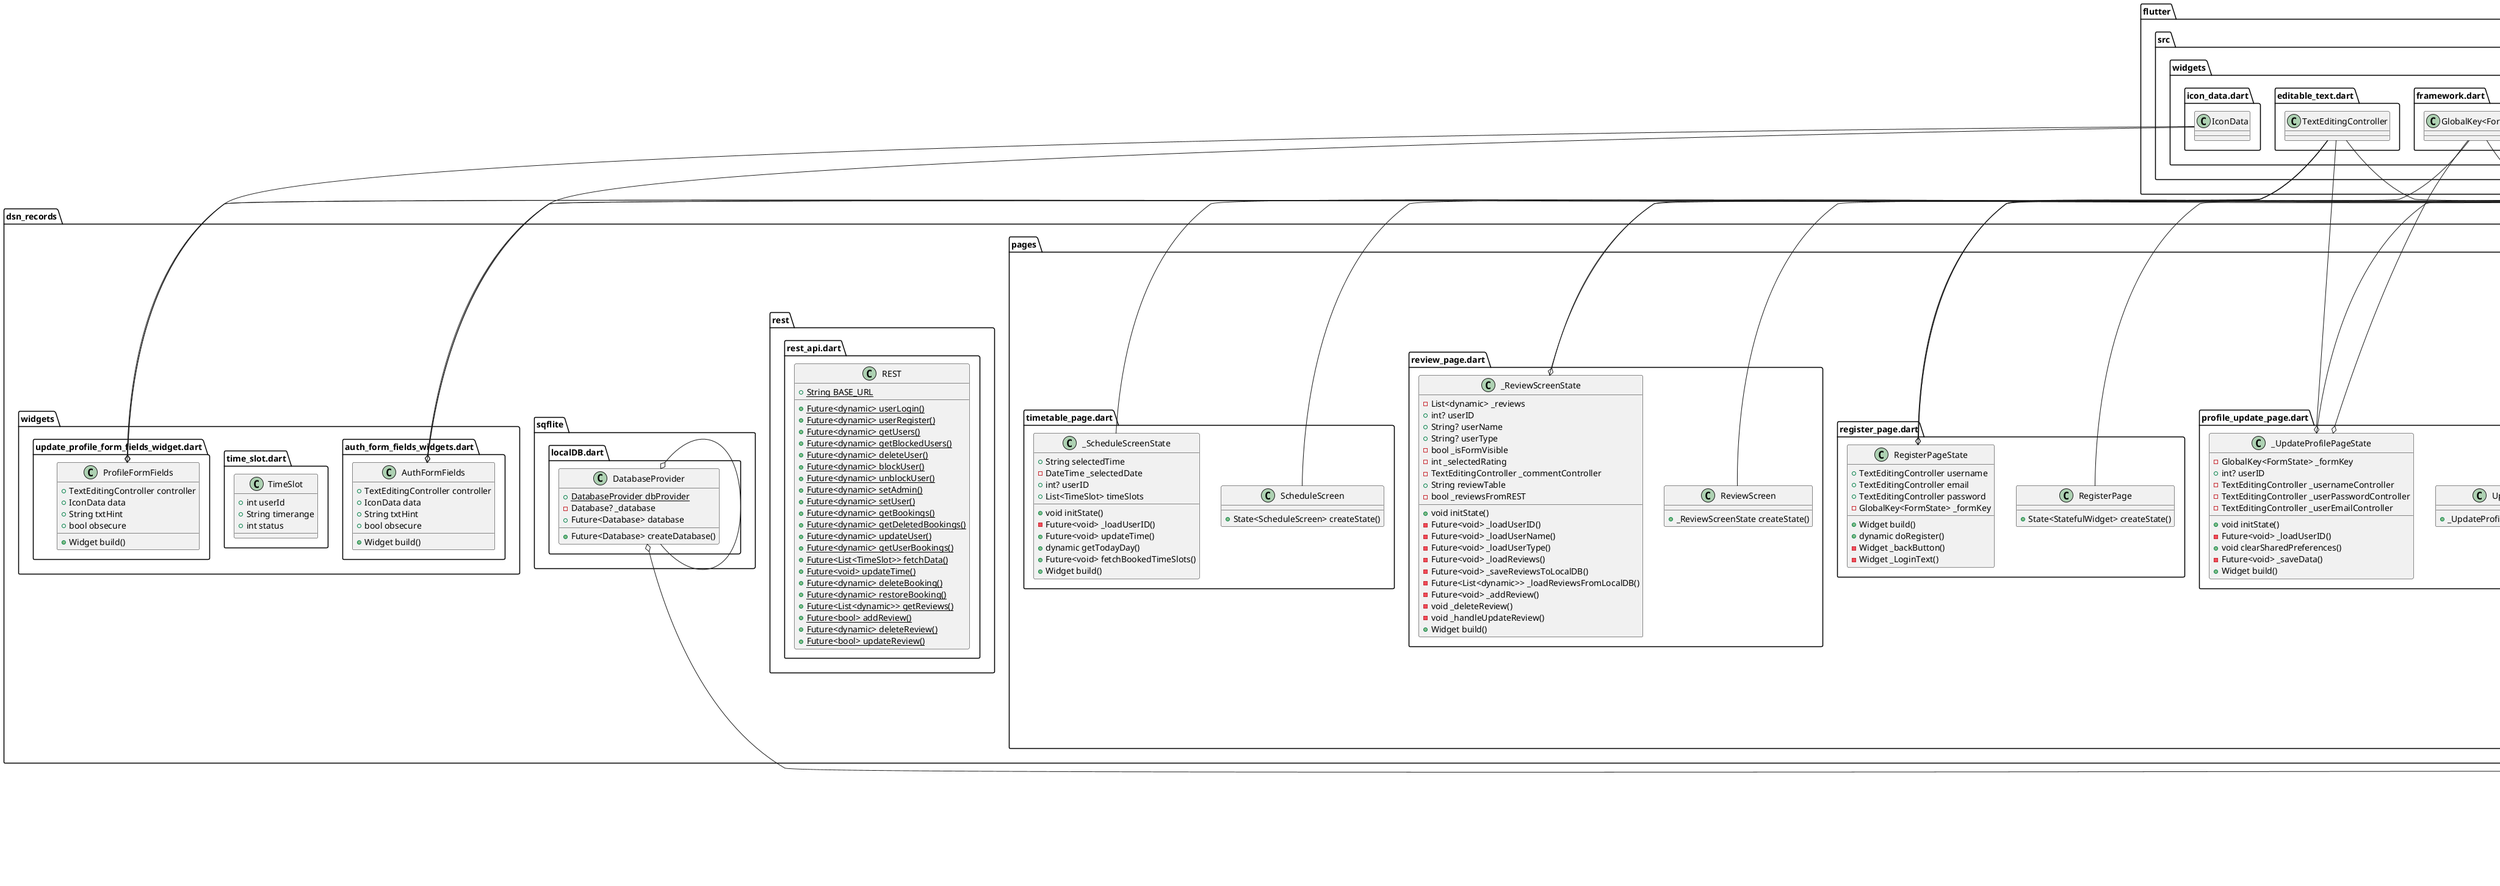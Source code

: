 @startuml
set namespaceSeparator ::

class "dsn_records::main.dart::MyApp" {
  +Widget build()
}

"flutter::src::widgets::framework.dart::StatelessWidget" <|-- "dsn_records::main.dart::MyApp"

class "dsn_records::main.dart::MyHomePage" {
  +String title
  +State<MyHomePage> createState()
}

"flutter::src::widgets::framework.dart::StatefulWidget" <|-- "dsn_records::main.dart::MyHomePage"

class "dsn_records::main.dart::_MyHomePageState" {
  -SharedPreferences _sharedPreferences
  -AnimationController _animationController
  -Animation<double> _animation
  +void initState()
  +void isLogin()
  +void dispose()
  +Widget build()
}

"dsn_records::main.dart::_MyHomePageState" o-- "shared_preferences::shared_preferences.dart::SharedPreferences"
"dsn_records::main.dart::_MyHomePageState" o-- "flutter::src::animation::animation_controller.dart::AnimationController"
"dsn_records::main.dart::_MyHomePageState" o-- "flutter::src::animation::animation.dart::Animation<double>"
"flutter::src::widgets::framework.dart::State" <|-- "dsn_records::main.dart::_MyHomePageState"
"flutter::src::widgets::ticker_provider.dart::TickerProviderStateMixin" <|-- "dsn_records::main.dart::_MyHomePageState"

class "dsn_records::pages::admin_page.dart::AdminScreen" {
  +_AdminScreenState createState()
}

"flutter::src::widgets::framework.dart::StatefulWidget" <|-- "dsn_records::pages::admin_page.dart::AdminScreen"

class "dsn_records::pages::admin_page.dart::_AdminScreenState" {
  -List<dynamic> _users
  -List<dynamic> _blocked_users
  -List<dynamic> _bookings
  -List<dynamic> _bookings_archive
  +int? userID
  +String? userType
  +String usersTable
  +String blockedUsersTable
  +String bookingsTable
  +String deletedBookingsTable
  -bool _dataFromREST
  +void initState()
  -Future<void> _loadUserType()
  -Future<void> _getUsers()
  -Future<void> _saveUsersToLocalDB()
  -Future<List<dynamic>> _getUsersFromLocalDB()
  -Future<void> _getBlockedUsers()
  -Future<void> _saveBlockedUsersToLocalDB()
  -Future<List<dynamic>> _getBlockedUsersFromLocalDB()
  -void _getCurrentUser()
  -void _deleteUser()
  -void _blockUser()
  -void _unblockUser()
  -void _setAdmin()
  -void _setUser()
  -Future<void> _getBookings()
  -Future<void> _saveBookingsToLocalDB()
  -Future<List<dynamic>> _getBookingsFromLocalDB()
  -bool _isDeletable()
  -void _deleteBooking()
  -Future<void> _getDeletedBookings()
  -Future<void> _saveArchivedBookingsToLocalDB()
  -Future<List<dynamic>> _getArchivedBookingsFromLocalDB()
  -void _restoreBooking()
  +Widget build()
}

"flutter::src::widgets::framework.dart::State" <|-- "dsn_records::pages::admin_page.dart::_AdminScreenState"

class "dsn_records::pages::home_page.dart::HomePage" {
  +int? selectedIndex
  +State<StatefulWidget> createState()
}

"flutter::src::widgets::framework.dart::StatefulWidget" <|-- "dsn_records::pages::home_page.dart::HomePage"

class "dsn_records::pages::home_page.dart::HomePageState" {
  +String? userType
  -int _currentIndex
  -List<Widget> _children
  +Future<bool> checkConnection()
  +void onTabTapped()
  +void initState()
  -Future<void> _loadUserType()
  +Widget build()
}

"flutter::src::widgets::framework.dart::State" <|-- "dsn_records::pages::home_page.dart::HomePageState"

class "dsn_records::pages::home_page.dart::HomeScreen" {
  -List<String> _imagePaths
  +Widget build()
}

"flutter::src::widgets::framework.dart::StatelessWidget" <|-- "dsn_records::pages::home_page.dart::HomeScreen"

class "dsn_records::pages::login_page.dart::LoginPage" {
  +State<StatefulWidget> createState()
}

"flutter::src::widgets::framework.dart::StatefulWidget" <|-- "dsn_records::pages::login_page.dart::LoginPage"

class "dsn_records::pages::login_page.dart::_LoginPageState" {
  -GlobalKey<FormState> _formKey
  -TextEditingController _emailController
  -TextEditingController _passwordController
  -SharedPreferences _sharedPreferences
  +Widget build()
  +dynamic doLogin()
}

"dsn_records::pages::login_page.dart::_LoginPageState" o-- "flutter::src::widgets::framework.dart::GlobalKey<FormState>"
"dsn_records::pages::login_page.dart::_LoginPageState" o-- "flutter::src::widgets::editable_text.dart::TextEditingController"
"dsn_records::pages::login_page.dart::_LoginPageState" o-- "shared_preferences::shared_preferences.dart::SharedPreferences"
"flutter::src::widgets::framework.dart::State" <|-- "dsn_records::pages::login_page.dart::_LoginPageState"

class "dsn_records::pages::profile_history.dart::BookingsPage" {
  +_BookingsPageState createState()
}

"flutter::src::widgets::framework.dart::StatefulWidget" <|-- "dsn_records::pages::profile_history.dart::BookingsPage"

class "dsn_records::pages::profile_history.dart::_BookingsPageState" {
  -List<dynamic> _bookings
  +String bookingsTable
  -bool _dataFromREST
  +void initState()
  -void _loadUserIDAndBookings()
  -Future<void> _getUserBookings()
  -Future<void> _saveUserBookingsToLocalDB()
  -Future<List<dynamic>> _getUserBookingsFromLocalDB()
  -void _deleteBooking()
  -bool _isDeletable()
  +Widget build()
}

"flutter::src::widgets::framework.dart::State" <|-- "dsn_records::pages::profile_history.dart::_BookingsPageState"

class "dsn_records::pages::profile_page.dart::ProfileScreen" {
  +_ProfileScreenState createState()
}

"flutter::src::widgets::framework.dart::StatefulWidget" <|-- "dsn_records::pages::profile_page.dart::ProfileScreen"

class "dsn_records::pages::profile_page.dart::_ProfileScreenState" {
  +int? userID
  +String? userName
  +String? userEmail
  +void initState()
  -Future<void> _loadUserID()
  -Future<void> _loadUserName()
  -Future<void> _loadUserEmail()
  +Widget build()
}

"flutter::src::widgets::framework.dart::State" <|-- "dsn_records::pages::profile_page.dart::_ProfileScreenState"

class "dsn_records::pages::profile_update_page.dart::UpdateProfilePage" {
  +_UpdateProfilePageState createState()
}

"flutter::src::widgets::framework.dart::StatefulWidget" <|-- "dsn_records::pages::profile_update_page.dart::UpdateProfilePage"

class "dsn_records::pages::profile_update_page.dart::_UpdateProfilePageState" {
  -GlobalKey<FormState> _formKey
  +int? userID
  -TextEditingController _usernameController
  -TextEditingController _userPasswordController
  -TextEditingController _userEmailController
  +void initState()
  -Future<void> _loadUserID()
  +void clearSharedPreferences()
  -Future<void> _saveData()
  +Widget build()
}

"dsn_records::pages::profile_update_page.dart::_UpdateProfilePageState" o-- "flutter::src::widgets::framework.dart::GlobalKey<FormState>"
"dsn_records::pages::profile_update_page.dart::_UpdateProfilePageState" o-- "flutter::src::widgets::editable_text.dart::TextEditingController"
"flutter::src::widgets::framework.dart::State" <|-- "dsn_records::pages::profile_update_page.dart::_UpdateProfilePageState"

class "dsn_records::pages::register_page.dart::RegisterPage" {
  +State<StatefulWidget> createState()
}

"flutter::src::widgets::framework.dart::StatefulWidget" <|-- "dsn_records::pages::register_page.dart::RegisterPage"

class "dsn_records::pages::register_page.dart::RegisterPageState" {
  +TextEditingController username
  +TextEditingController email
  +TextEditingController password
  -GlobalKey<FormState> _formKey
  +Widget build()
  +dynamic doRegister()
  -Widget _backButton()
  -Widget _LoginText()
}

"dsn_records::pages::register_page.dart::RegisterPageState" o-- "flutter::src::widgets::editable_text.dart::TextEditingController"
"dsn_records::pages::register_page.dart::RegisterPageState" o-- "flutter::src::widgets::framework.dart::GlobalKey<FormState>"
"flutter::src::widgets::framework.dart::State" <|-- "dsn_records::pages::register_page.dart::RegisterPageState"

class "dsn_records::pages::review_page.dart::ReviewScreen" {
  +_ReviewScreenState createState()
}

"flutter::src::widgets::framework.dart::StatefulWidget" <|-- "dsn_records::pages::review_page.dart::ReviewScreen"

class "dsn_records::pages::review_page.dart::_ReviewScreenState" {
  -List<dynamic> _reviews
  +int? userID
  +String? userName
  +String? userType
  -bool _isFormVisible
  -int _selectedRating
  -TextEditingController _commentController
  +String reviewTable
  -bool _reviewsFromREST
  +void initState()
  -Future<void> _loadUserID()
  -Future<void> _loadUserName()
  -Future<void> _loadUserType()
  -Future<void> _loadReviews()
  -Future<void> _saveReviewsToLocalDB()
  -Future<List<dynamic>> _loadReviewsFromLocalDB()
  -Future<void> _addReview()
  -void _deleteReview()
  -void _handleUpdateReview()
  +Widget build()
}

"dsn_records::pages::review_page.dart::_ReviewScreenState" o-- "flutter::src::widgets::editable_text.dart::TextEditingController"
"flutter::src::widgets::framework.dart::State" <|-- "dsn_records::pages::review_page.dart::_ReviewScreenState"

class "dsn_records::pages::timetable_page.dart::ScheduleScreen" {
  +State<ScheduleScreen> createState()
}

"flutter::src::widgets::framework.dart::StatefulWidget" <|-- "dsn_records::pages::timetable_page.dart::ScheduleScreen"

class "dsn_records::pages::timetable_page.dart::_ScheduleScreenState" {
  +String selectedTime
  -DateTime _selectedDate
  +int? userID
  +List<TimeSlot> timeSlots
  +void initState()
  -Future<void> _loadUserID()
  +Future<void> updateTime()
  +dynamic getTodayDay()
  +Future<void> fetchBookedTimeSlots()
  +Widget build()
}

"flutter::src::widgets::framework.dart::State" <|-- "dsn_records::pages::timetable_page.dart::_ScheduleScreenState"

class "dsn_records::rest::rest_api.dart::REST" {
  {static} +String BASE_URL
  {static} +Future<dynamic> userLogin()
  {static} +Future<dynamic> userRegister()
  {static} +Future<dynamic> getUsers()
  {static} +Future<dynamic> getBlockedUsers()
  {static} +Future<dynamic> deleteUser()
  {static} +Future<dynamic> blockUser()
  {static} +Future<dynamic> unblockUser()
  {static} +Future<dynamic> setAdmin()
  {static} +Future<dynamic> setUser()
  {static} +Future<dynamic> getBookings()
  {static} +Future<dynamic> getDeletedBookings()
  {static} +Future<dynamic> updateUser()
  {static} +Future<dynamic> getUserBookings()
  {static} +Future<List<TimeSlot>> fetchData()
  {static} +Future<void> updateTime()
  {static} +Future<dynamic> deleteBooking()
  {static} +Future<dynamic> restoreBooking()
  {static} +Future<List<dynamic>> getReviews()
  {static} +Future<bool> addReview()
  {static} +Future<dynamic> deleteReview()
  {static} +Future<bool> updateReview()
}

class "dsn_records::sqflite::localDB.dart::DatabaseProvider" {
  {static} +DatabaseProvider dbProvider
  -Database? _database
  +Future<Database> database
  +Future<Database> createDatabase()
}

"dsn_records::sqflite::localDB.dart::DatabaseProvider" o-- "dsn_records::sqflite::localDB.dart::DatabaseProvider"
"dsn_records::sqflite::localDB.dart::DatabaseProvider" o-- "sqflite_common::sqlite_api.dart::Database?"

class "dsn_records::widgets::auth_form_fields_widgets.dart::AuthFormFields" {
  +TextEditingController controller
  +IconData data
  +String txtHint
  +bool obsecure
  +Widget build()
}

"dsn_records::widgets::auth_form_fields_widgets.dart::AuthFormFields" o-- "flutter::src::widgets::editable_text.dart::TextEditingController"
"dsn_records::widgets::auth_form_fields_widgets.dart::AuthFormFields" o-- "flutter::src::widgets::icon_data.dart::IconData"
"flutter::src::widgets::framework.dart::StatelessWidget" <|-- "dsn_records::widgets::auth_form_fields_widgets.dart::AuthFormFields"

class "dsn_records::widgets::time_slot.dart::TimeSlot" {
  +int userId
  +String timerange
  +int status
}

class "dsn_records::widgets::update_profile_form_fields_widget.dart::ProfileFormFields" {
  +TextEditingController controller
  +IconData data
  +String txtHint
  +bool obsecure
  +Widget build()
}

"dsn_records::widgets::update_profile_form_fields_widget.dart::ProfileFormFields" o-- "flutter::src::widgets::editable_text.dart::TextEditingController"
"dsn_records::widgets::update_profile_form_fields_widget.dart::ProfileFormFields" o-- "flutter::src::widgets::icon_data.dart::IconData"
"flutter::src::widgets::framework.dart::StatelessWidget" <|-- "dsn_records::widgets::update_profile_form_fields_widget.dart::ProfileFormFields"


@enduml
